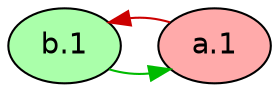 digraph G {
  rankdir="TB"
  node [shape=oval style=filled fontname=Helvetica fontsize=14]
  node [fillcolor="#AAFFAA" fontcolor="#000000"] 
       b[label="b.1"]
  node [fillcolor="#FFAAAA" fontcolor="#000000"] 
       a[label="a.1"]
  edge [dir=forward color="#00BB00" style="solid"]
        "b" -> "a" 
  edge [dir=forward color="#CC0000" style="solid"]
        "a" -> "b" 

  {rank = max b a}
}